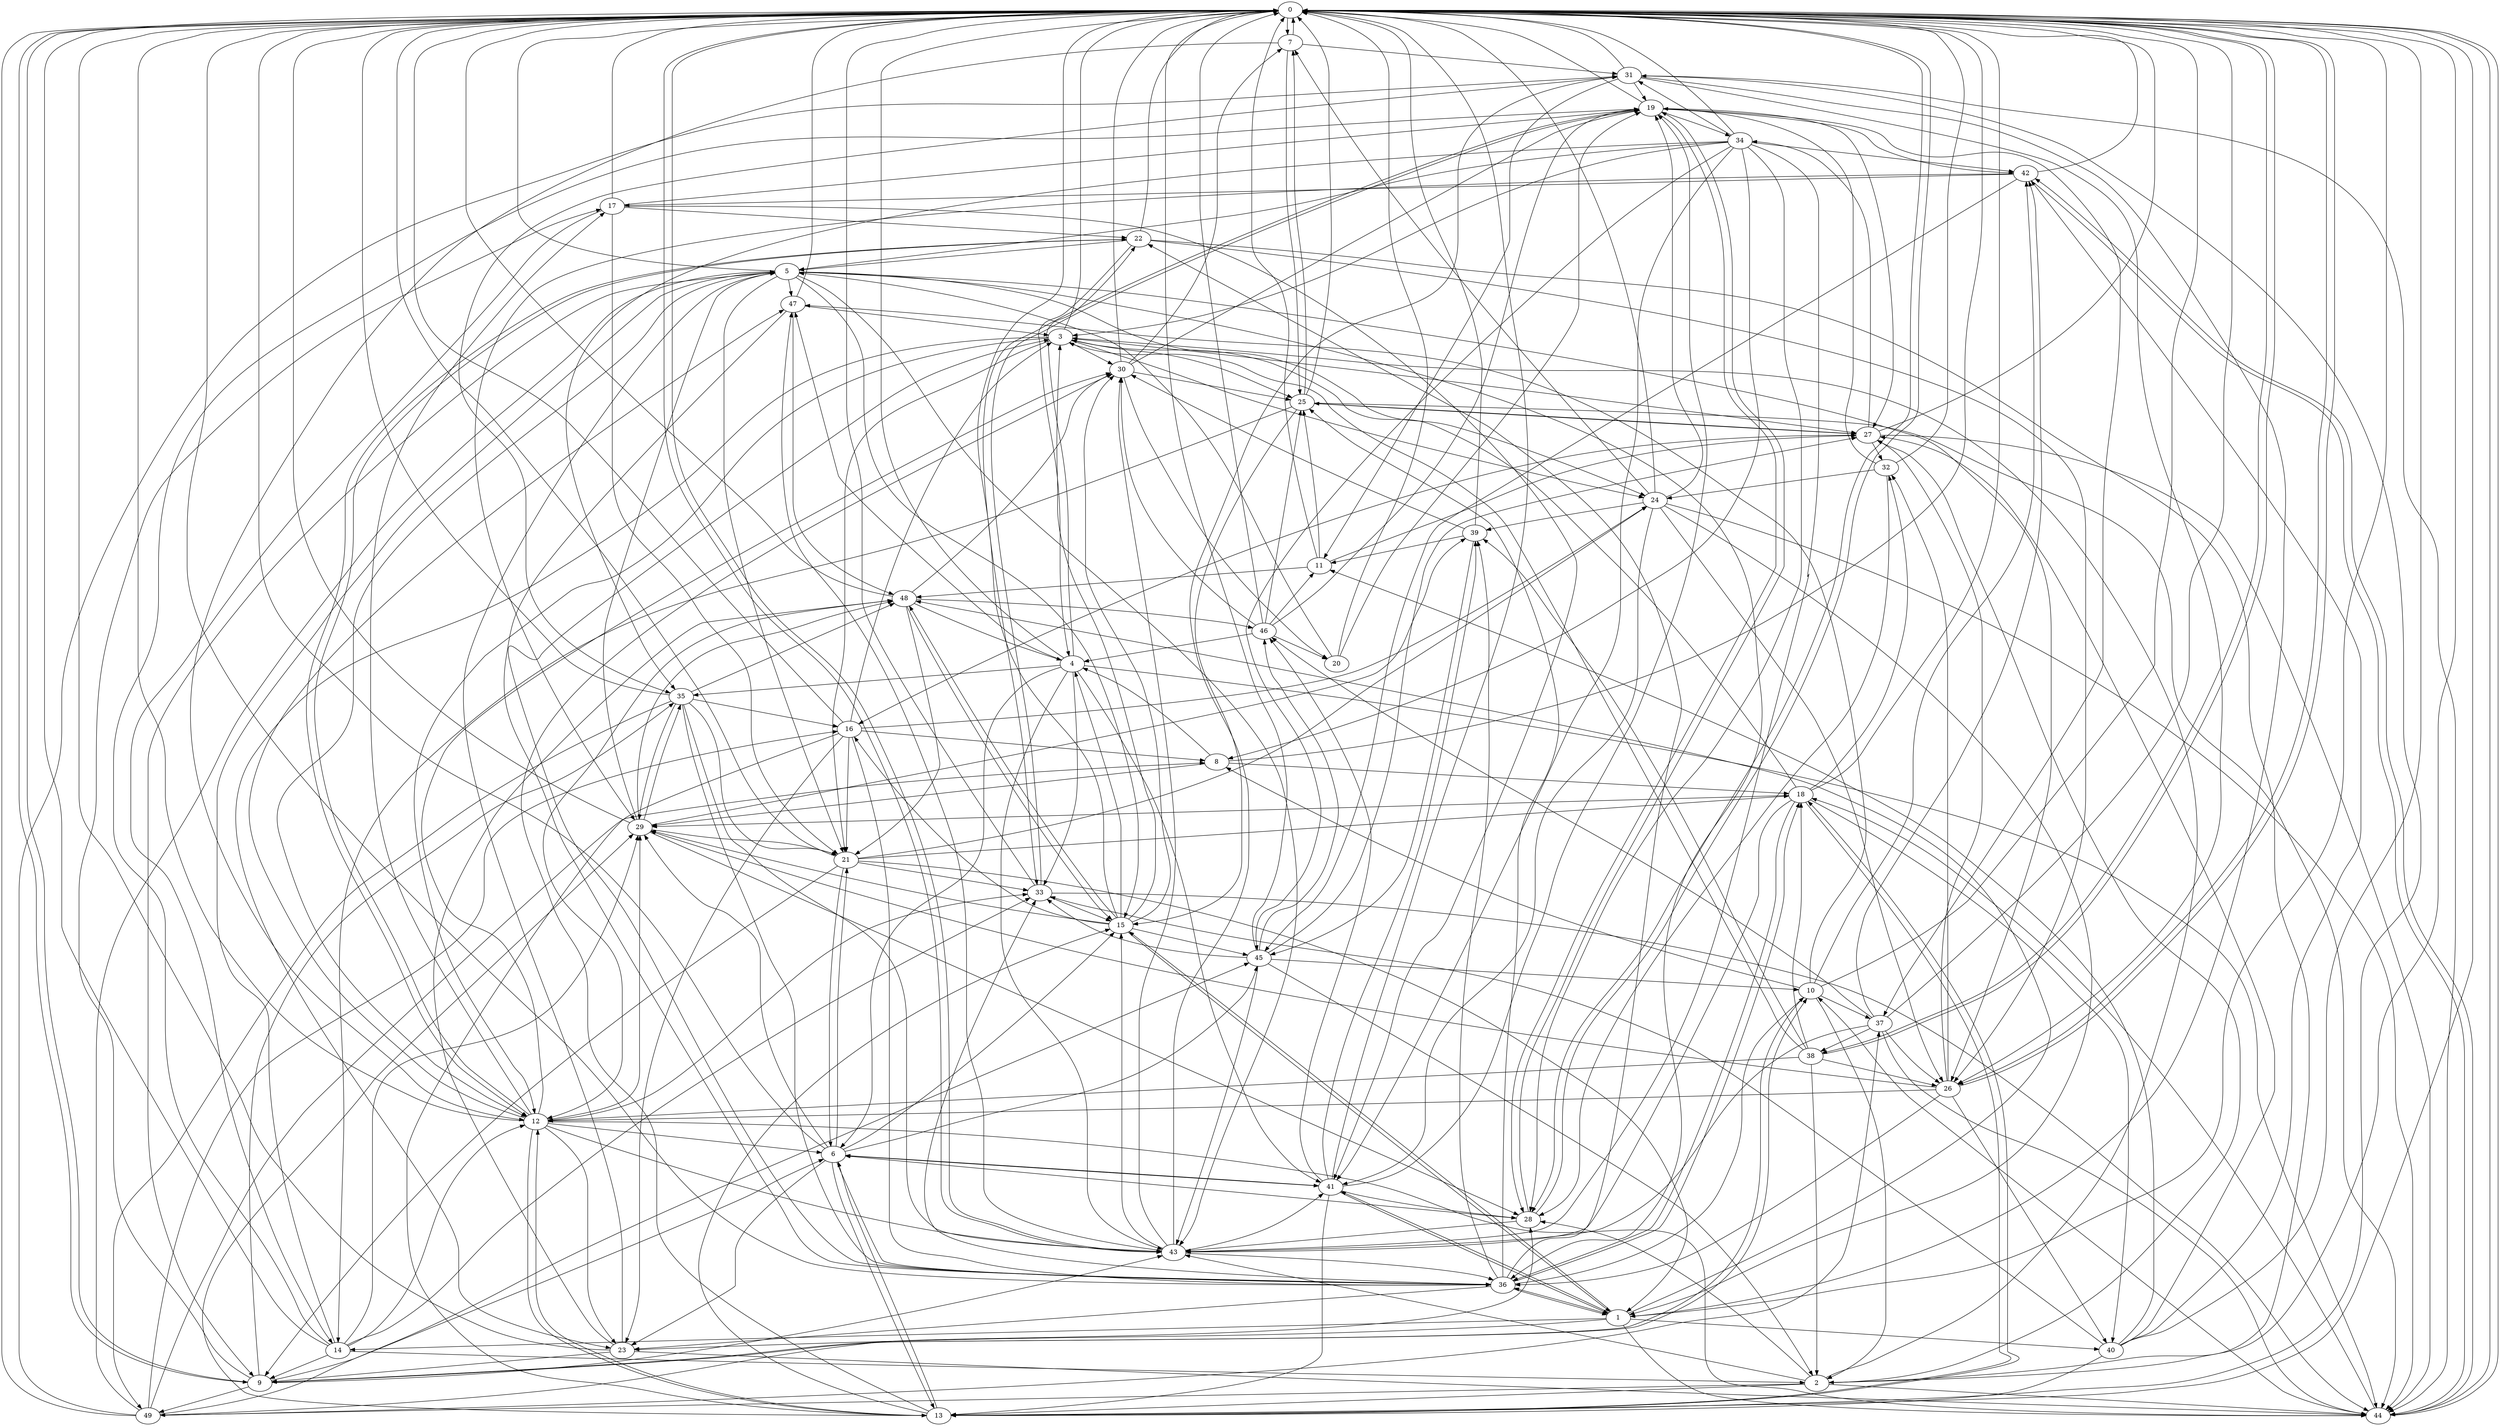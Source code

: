strict digraph "" {
	0	 [component_delay=3];
	7	 [component_delay=3];
	0 -> 7	 [wire_delay=1];
	9	 [component_delay=3];
	0 -> 9	 [wire_delay=1];
	26	 [component_delay=3];
	0 -> 26	 [wire_delay=1];
	28	 [component_delay=3];
	0 -> 28	 [wire_delay=1];
	38	 [component_delay=3];
	0 -> 38	 [wire_delay=1];
	43	 [component_delay=3];
	0 -> 43	 [wire_delay=1];
	44	 [component_delay=3];
	0 -> 44	 [wire_delay=1];
	1	 [component_delay=3];
	1 -> 0	 [wire_delay=1];
	14	 [component_delay=3];
	1 -> 14	 [wire_delay=1];
	15	 [component_delay=3];
	1 -> 15	 [wire_delay=1];
	23	 [component_delay=3];
	1 -> 23	 [wire_delay=1];
	36	 [component_delay=3];
	1 -> 36	 [wire_delay=1];
	40	 [component_delay=3];
	1 -> 40	 [wire_delay=1];
	41	 [component_delay=3];
	1 -> 41	 [wire_delay=1];
	1 -> 44	 [wire_delay=1];
	48	 [component_delay=3];
	1 -> 48	 [wire_delay=1];
	2	 [component_delay=3];
	2 -> 0	 [wire_delay=1];
	3	 [component_delay=3];
	2 -> 3	 [wire_delay=1];
	13	 [component_delay=3];
	2 -> 13	 [wire_delay=1];
	27	 [component_delay=3];
	2 -> 27	 [wire_delay=1];
	2 -> 28	 [wire_delay=1];
	2 -> 43	 [wire_delay=1];
	2 -> 44	 [wire_delay=1];
	49	 [component_delay=3];
	2 -> 49	 [wire_delay=1];
	3 -> 0	 [wire_delay=1];
	12	 [component_delay=3];
	3 -> 12	 [wire_delay=1];
	21	 [component_delay=3];
	3 -> 21	 [wire_delay=1];
	3 -> 23	 [wire_delay=1];
	24	 [component_delay=3];
	3 -> 24	 [wire_delay=1];
	25	 [component_delay=3];
	3 -> 25	 [wire_delay=1];
	3 -> 27	 [wire_delay=1];
	30	 [component_delay=3];
	3 -> 30	 [wire_delay=1];
	4	 [component_delay=3];
	4 -> 0	 [wire_delay=1];
	6	 [component_delay=3];
	4 -> 6	 [wire_delay=1];
	22	 [component_delay=3];
	4 -> 22	 [wire_delay=1];
	33	 [component_delay=3];
	4 -> 33	 [wire_delay=1];
	35	 [component_delay=3];
	4 -> 35	 [wire_delay=1];
	4 -> 41	 [wire_delay=1];
	4 -> 43	 [wire_delay=1];
	4 -> 44	 [wire_delay=1];
	47	 [component_delay=3];
	4 -> 47	 [wire_delay=1];
	5	 [component_delay=3];
	5 -> 0	 [wire_delay=1];
	5 -> 9	 [wire_delay=1];
	5 -> 12	 [wire_delay=1];
	5 -> 15	 [wire_delay=1];
	5 -> 21	 [wire_delay=1];
	5 -> 24	 [wire_delay=1];
	5 -> 26	 [wire_delay=1];
	5 -> 36	 [wire_delay=1];
	5 -> 43	 [wire_delay=1];
	5 -> 47	 [wire_delay=1];
	6 -> 0	 [wire_delay=1];
	6 -> 13	 [wire_delay=1];
	6 -> 15	 [wire_delay=1];
	6 -> 21	 [wire_delay=1];
	6 -> 23	 [wire_delay=1];
	29	 [component_delay=3];
	6 -> 29	 [wire_delay=1];
	6 -> 36	 [wire_delay=1];
	6 -> 41	 [wire_delay=1];
	45	 [component_delay=3];
	6 -> 45	 [wire_delay=1];
	7 -> 0	 [wire_delay=1];
	7 -> 12	 [wire_delay=1];
	7 -> 25	 [wire_delay=1];
	31	 [component_delay=3];
	7 -> 31	 [wire_delay=1];
	8	 [component_delay=3];
	8 -> 0	 [wire_delay=1];
	8 -> 4	 [wire_delay=1];
	18	 [component_delay=3];
	8 -> 18	 [wire_delay=1];
	8 -> 29	 [wire_delay=1];
	9 -> 0	 [wire_delay=1];
	9 -> 6	 [wire_delay=1];
	10	 [component_delay=3];
	9 -> 10	 [wire_delay=1];
	17	 [component_delay=3];
	9 -> 17	 [wire_delay=1];
	9 -> 35	 [wire_delay=1];
	9 -> 43	 [wire_delay=1];
	9 -> 49	 [wire_delay=1];
	10 -> 0	 [wire_delay=1];
	10 -> 2	 [wire_delay=1];
	10 -> 8	 [wire_delay=1];
	10 -> 9	 [wire_delay=1];
	37	 [component_delay=3];
	10 -> 37	 [wire_delay=1];
	42	 [component_delay=3];
	10 -> 42	 [wire_delay=1];
	10 -> 47	 [wire_delay=1];
	11	 [component_delay=3];
	11 -> 0	 [wire_delay=1];
	11 -> 25	 [wire_delay=1];
	11 -> 27	 [wire_delay=1];
	11 -> 48	 [wire_delay=1];
	12 -> 0	 [wire_delay=1];
	12 -> 6	 [wire_delay=1];
	12 -> 13	 [wire_delay=1];
	12 -> 17	 [wire_delay=1];
	12 -> 22	 [wire_delay=1];
	12 -> 23	 [wire_delay=1];
	12 -> 29	 [wire_delay=1];
	12 -> 30	 [wire_delay=1];
	12 -> 33	 [wire_delay=1];
	12 -> 43	 [wire_delay=1];
	12 -> 44	 [wire_delay=1];
	12 -> 47	 [wire_delay=1];
	13 -> 0	 [wire_delay=1];
	13 -> 6	 [wire_delay=1];
	13 -> 12	 [wire_delay=1];
	13 -> 15	 [wire_delay=1];
	13 -> 18	 [wire_delay=1];
	13 -> 29	 [wire_delay=1];
	13 -> 30	 [wire_delay=1];
	13 -> 31	 [wire_delay=1];
	14 -> 0	 [wire_delay=1];
	14 -> 2	 [wire_delay=1];
	14 -> 5	 [wire_delay=1];
	14 -> 9	 [wire_delay=1];
	14 -> 12	 [wire_delay=1];
	19	 [component_delay=3];
	14 -> 19	 [wire_delay=1];
	14 -> 29	 [wire_delay=1];
	14 -> 33	 [wire_delay=1];
	15 -> 0	 [wire_delay=1];
	15 -> 1	 [wire_delay=1];
	15 -> 3	 [wire_delay=1];
	15 -> 4	 [wire_delay=1];
	16	 [component_delay=3];
	15 -> 16	 [wire_delay=1];
	15 -> 29	 [wire_delay=1];
	15 -> 30	 [wire_delay=1];
	15 -> 45	 [wire_delay=1];
	15 -> 48	 [wire_delay=1];
	16 -> 0	 [wire_delay=1];
	16 -> 3	 [wire_delay=1];
	16 -> 8	 [wire_delay=1];
	16 -> 13	 [wire_delay=1];
	16 -> 21	 [wire_delay=1];
	16 -> 23	 [wire_delay=1];
	16 -> 24	 [wire_delay=1];
	16 -> 36	 [wire_delay=1];
	17 -> 0	 [wire_delay=1];
	17 -> 14	 [wire_delay=1];
	17 -> 19	 [wire_delay=1];
	17 -> 21	 [wire_delay=1];
	17 -> 22	 [wire_delay=1];
	17 -> 41	 [wire_delay=1];
	18 -> 0	 [wire_delay=1];
	18 -> 3	 [wire_delay=1];
	18 -> 13	 [wire_delay=1];
	18 -> 29	 [wire_delay=1];
	32	 [component_delay=3];
	18 -> 32	 [wire_delay=1];
	18 -> 36	 [wire_delay=1];
	18 -> 40	 [wire_delay=1];
	18 -> 43	 [wire_delay=1];
	19 -> 0	 [wire_delay=1];
	19 -> 27	 [wire_delay=1];
	19 -> 28	 [wire_delay=1];
	19 -> 33	 [wire_delay=1];
	34	 [component_delay=3];
	19 -> 34	 [wire_delay=1];
	19 -> 37	 [wire_delay=1];
	19 -> 42	 [wire_delay=1];
	20	 [component_delay=3];
	20 -> 0	 [wire_delay=1];
	20 -> 5	 [wire_delay=1];
	20 -> 19	 [wire_delay=1];
	21 -> 0	 [wire_delay=1];
	21 -> 1	 [wire_delay=1];
	21 -> 6	 [wire_delay=1];
	21 -> 9	 [wire_delay=1];
	21 -> 18	 [wire_delay=1];
	21 -> 24	 [wire_delay=1];
	21 -> 33	 [wire_delay=1];
	22 -> 0	 [wire_delay=1];
	22 -> 2	 [wire_delay=1];
	22 -> 4	 [wire_delay=1];
	22 -> 5	 [wire_delay=1];
	22 -> 12	 [wire_delay=1];
	22 -> 26	 [wire_delay=1];
	23 -> 0	 [wire_delay=1];
	23 -> 5	 [wire_delay=1];
	23 -> 9	 [wire_delay=1];
	23 -> 44	 [wire_delay=1];
	23 -> 48	 [wire_delay=1];
	24 -> 0	 [wire_delay=1];
	24 -> 1	 [wire_delay=1];
	24 -> 7	 [wire_delay=1];
	24 -> 19	 [wire_delay=1];
	24 -> 26	 [wire_delay=1];
	39	 [component_delay=3];
	24 -> 39	 [wire_delay=1];
	24 -> 41	 [wire_delay=1];
	24 -> 44	 [wire_delay=1];
	25 -> 0	 [wire_delay=1];
	25 -> 7	 [wire_delay=1];
	25 -> 14	 [wire_delay=1];
	25 -> 15	 [wire_delay=1];
	25 -> 27	 [wire_delay=1];
	25 -> 44	 [wire_delay=1];
	26 -> 0	 [wire_delay=1];
	26 -> 12	 [wire_delay=1];
	26 -> 27	 [wire_delay=1];
	26 -> 29	 [wire_delay=1];
	26 -> 32	 [wire_delay=1];
	26 -> 36	 [wire_delay=1];
	26 -> 40	 [wire_delay=1];
	27 -> 0	 [wire_delay=1];
	27 -> 16	 [wire_delay=1];
	27 -> 25	 [wire_delay=1];
	27 -> 32	 [wire_delay=1];
	27 -> 34	 [wire_delay=1];
	27 -> 44	 [wire_delay=1];
	28 -> 0	 [wire_delay=1];
	28 -> 6	 [wire_delay=1];
	28 -> 19	 [wire_delay=1];
	28 -> 43	 [wire_delay=1];
	29 -> 0	 [wire_delay=1];
	29 -> 5	 [wire_delay=1];
	29 -> 21	 [wire_delay=1];
	29 -> 28	 [wire_delay=1];
	29 -> 35	 [wire_delay=1];
	29 -> 39	 [wire_delay=1];
	29 -> 48	 [wire_delay=1];
	30 -> 0	 [wire_delay=1];
	30 -> 7	 [wire_delay=1];
	30 -> 19	 [wire_delay=1];
	30 -> 20	 [wire_delay=1];
	30 -> 25	 [wire_delay=1];
	31 -> 0	 [wire_delay=1];
	31 -> 1	 [wire_delay=1];
	31 -> 11	 [wire_delay=1];
	31 -> 19	 [wire_delay=1];
	31 -> 26	 [wire_delay=1];
	31 -> 35	 [wire_delay=1];
	31 -> 44	 [wire_delay=1];
	32 -> 0	 [wire_delay=1];
	32 -> 19	 [wire_delay=1];
	32 -> 24	 [wire_delay=1];
	32 -> 28	 [wire_delay=1];
	33 -> 0	 [wire_delay=1];
	33 -> 15	 [wire_delay=1];
	33 -> 19	 [wire_delay=1];
	33 -> 44	 [wire_delay=1];
	34 -> 0	 [wire_delay=1];
	34 -> 3	 [wire_delay=1];
	34 -> 5	 [wire_delay=1];
	34 -> 8	 [wire_delay=1];
	34 -> 28	 [wire_delay=1];
	34 -> 31	 [wire_delay=1];
	34 -> 35	 [wire_delay=1];
	34 -> 41	 [wire_delay=1];
	34 -> 42	 [wire_delay=1];
	34 -> 43	 [wire_delay=1];
	34 -> 45	 [wire_delay=1];
	35 -> 0	 [wire_delay=1];
	35 -> 16	 [wire_delay=1];
	35 -> 21	 [wire_delay=1];
	35 -> 29	 [wire_delay=1];
	35 -> 36	 [wire_delay=1];
	35 -> 43	 [wire_delay=1];
	35 -> 48	 [wire_delay=1];
	35 -> 49	 [wire_delay=1];
	36 -> 0	 [wire_delay=1];
	36 -> 1	 [wire_delay=1];
	36 -> 3	 [wire_delay=1];
	36 -> 10	 [wire_delay=1];
	36 -> 18	 [wire_delay=1];
	36 -> 22	 [wire_delay=1];
	36 -> 23	 [wire_delay=1];
	36 -> 25	 [wire_delay=1];
	36 -> 33	 [wire_delay=1];
	36 -> 39	 [wire_delay=1];
	37 -> 0	 [wire_delay=1];
	37 -> 26	 [wire_delay=1];
	37 -> 38	 [wire_delay=1];
	37 -> 42	 [wire_delay=1];
	37 -> 43	 [wire_delay=1];
	37 -> 44	 [wire_delay=1];
	46	 [component_delay=3];
	37 -> 46	 [wire_delay=1];
	38 -> 0	 [wire_delay=1];
	38 -> 2	 [wire_delay=1];
	38 -> 3	 [wire_delay=1];
	38 -> 12	 [wire_delay=1];
	38 -> 18	 [wire_delay=1];
	38 -> 26	 [wire_delay=1];
	38 -> 39	 [wire_delay=1];
	39 -> 0	 [wire_delay=1];
	39 -> 11	 [wire_delay=1];
	39 -> 30	 [wire_delay=1];
	39 -> 45	 [wire_delay=1];
	40 -> 0	 [wire_delay=1];
	40 -> 11	 [wire_delay=1];
	40 -> 13	 [wire_delay=1];
	40 -> 27	 [wire_delay=1];
	40 -> 33	 [wire_delay=1];
	40 -> 42	 [wire_delay=1];
	41 -> 0	 [wire_delay=1];
	41 -> 1	 [wire_delay=1];
	41 -> 6	 [wire_delay=1];
	41 -> 13	 [wire_delay=1];
	41 -> 19	 [wire_delay=1];
	41 -> 28	 [wire_delay=1];
	41 -> 39	 [wire_delay=1];
	41 -> 46	 [wire_delay=1];
	42 -> 0	 [wire_delay=1];
	42 -> 17	 [wire_delay=1];
	42 -> 29	 [wire_delay=1];
	42 -> 44	 [wire_delay=1];
	42 -> 45	 [wire_delay=1];
	43 -> 0	 [wire_delay=1];
	43 -> 15	 [wire_delay=1];
	43 -> 30	 [wire_delay=1];
	43 -> 31	 [wire_delay=1];
	43 -> 36	 [wire_delay=1];
	43 -> 41	 [wire_delay=1];
	43 -> 47	 [wire_delay=1];
	44 -> 0	 [wire_delay=1];
	44 -> 10	 [wire_delay=1];
	44 -> 18	 [wire_delay=1];
	44 -> 42	 [wire_delay=1];
	45 -> 0	 [wire_delay=1];
	45 -> 2	 [wire_delay=1];
	45 -> 10	 [wire_delay=1];
	45 -> 27	 [wire_delay=1];
	45 -> 33	 [wire_delay=1];
	45 -> 43	 [wire_delay=1];
	45 -> 46	 [wire_delay=1];
	46 -> 0	 [wire_delay=1];
	46 -> 4	 [wire_delay=1];
	46 -> 11	 [wire_delay=1];
	46 -> 19	 [wire_delay=1];
	46 -> 20	 [wire_delay=1];
	46 -> 25	 [wire_delay=1];
	46 -> 30	 [wire_delay=1];
	47 -> 0	 [wire_delay=1];
	47 -> 3	 [wire_delay=1];
	47 -> 36	 [wire_delay=1];
	47 -> 48	 [wire_delay=1];
	48 -> 0	 [wire_delay=1];
	48 -> 4	 [wire_delay=1];
	48 -> 12	 [wire_delay=1];
	48 -> 15	 [wire_delay=1];
	48 -> 21	 [wire_delay=1];
	48 -> 30	 [wire_delay=1];
	48 -> 46	 [wire_delay=1];
	49 -> 0	 [wire_delay=1];
	49 -> 5	 [wire_delay=1];
	49 -> 8	 [wire_delay=1];
	49 -> 16	 [wire_delay=1];
	49 -> 28	 [wire_delay=1];
	49 -> 31	 [wire_delay=1];
	49 -> 37	 [wire_delay=1];
	49 -> 45	 [wire_delay=1];
}
